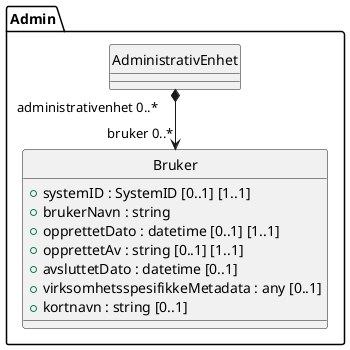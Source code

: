 @startuml
skinparam nodesep 100
hide circle
class Admin.Bruker {
  +systemID : SystemID [0..1] [1..1]
  +brukerNavn : string
  +opprettetDato : datetime [0..1] [1..1]
  +opprettetAv : string [0..1] [1..1]
  +avsluttetDato : datetime [0..1]
  +virksomhetsspesifikkeMetadata : any [0..1]
  +kortnavn : string [0..1]
}
class Admin.AdministrativEnhet {
}
Admin.AdministrativEnhet "administrativenhet 0..*" *--> "bruker 0..*" Admin.Bruker
@enduml
